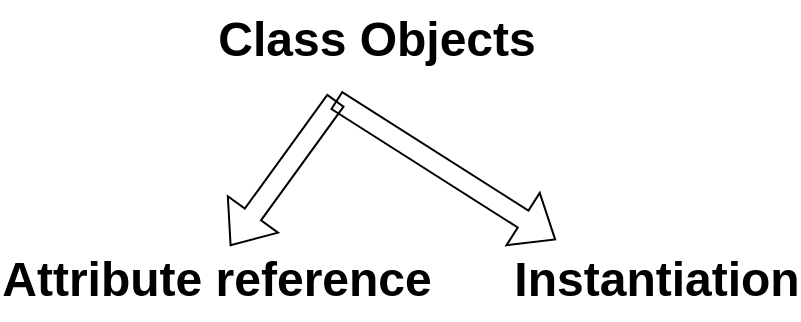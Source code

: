 <mxfile version="21.3.0" type="github">
  <diagram name="Page-1" id="YHeC8bGhoqaY-DXKIV5D">
    <mxGraphModel dx="1050" dy="654" grid="1" gridSize="10" guides="1" tooltips="1" connect="1" arrows="1" fold="1" page="1" pageScale="1" pageWidth="850" pageHeight="1100" math="0" shadow="0">
      <root>
        <mxCell id="0" />
        <mxCell id="1" parent="0" />
        <mxCell id="Vrx4OluXBbH5NYP2DlJs-1" value="&lt;div&gt;Class Objects&lt;/div&gt;" style="text;strokeColor=none;fillColor=none;html=1;fontSize=24;fontStyle=1;verticalAlign=middle;align=center;" vertex="1" parent="1">
          <mxGeometry x="370" y="320" width="100" height="40" as="geometry" />
        </mxCell>
        <mxCell id="Vrx4OluXBbH5NYP2DlJs-2" value="&lt;div&gt;Attribute reference&lt;/div&gt;" style="text;strokeColor=none;fillColor=none;html=1;fontSize=24;fontStyle=1;verticalAlign=middle;align=center;" vertex="1" parent="1">
          <mxGeometry x="290" y="440" width="100" height="40" as="geometry" />
        </mxCell>
        <mxCell id="Vrx4OluXBbH5NYP2DlJs-3" value="&lt;div&gt;Instantiation&lt;/div&gt;" style="text;strokeColor=none;fillColor=none;html=1;fontSize=24;fontStyle=1;verticalAlign=middle;align=center;" vertex="1" parent="1">
          <mxGeometry x="510" y="440" width="100" height="39" as="geometry" />
        </mxCell>
        <mxCell id="Vrx4OluXBbH5NYP2DlJs-4" value="" style="shape=flexArrow;endArrow=classic;html=1;rounded=0;entryX=0.57;entryY=0.075;entryDx=0;entryDy=0;entryPerimeter=0;" edge="1" parent="1" target="Vrx4OluXBbH5NYP2DlJs-2">
          <mxGeometry width="50" height="50" relative="1" as="geometry">
            <mxPoint x="400" y="370" as="sourcePoint" />
            <mxPoint x="450" y="320" as="targetPoint" />
          </mxGeometry>
        </mxCell>
        <mxCell id="Vrx4OluXBbH5NYP2DlJs-5" value="" style="shape=flexArrow;endArrow=classic;html=1;rounded=0;entryX=0;entryY=0;entryDx=0;entryDy=0;" edge="1" parent="1" target="Vrx4OluXBbH5NYP2DlJs-3">
          <mxGeometry width="50" height="50" relative="1" as="geometry">
            <mxPoint x="400" y="370" as="sourcePoint" />
            <mxPoint x="450" y="320" as="targetPoint" />
          </mxGeometry>
        </mxCell>
      </root>
    </mxGraphModel>
  </diagram>
</mxfile>
